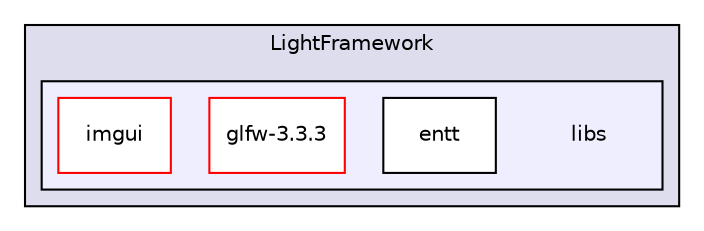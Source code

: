 digraph "LightFramework/libs" {
  compound=true
  node [ fontsize="10", fontname="Helvetica"];
  edge [ labelfontsize="10", labelfontname="Helvetica"];
  subgraph clusterdir_716e49fa855a37fd96e03f6cd14d01e0 {
    graph [ bgcolor="#ddddee", pencolor="black", label="LightFramework" fontname="Helvetica", fontsize="10", URL="dir_716e49fa855a37fd96e03f6cd14d01e0.html"]
  subgraph clusterdir_08ae183517679c3e3c3da29a0fc0b468 {
    graph [ bgcolor="#eeeeff", pencolor="black", label="" URL="dir_08ae183517679c3e3c3da29a0fc0b468.html"];
    dir_08ae183517679c3e3c3da29a0fc0b468 [shape=plaintext label="libs"];
    dir_bad2d2d0a688dd6eca03b106e2dfeed9 [shape=box label="entt" color="black" fillcolor="white" style="filled" URL="dir_bad2d2d0a688dd6eca03b106e2dfeed9.html"];
    dir_310b4c1b1eb1721520d1cae99e111eee [shape=box label="glfw-3.3.3" color="red" fillcolor="white" style="filled" URL="dir_310b4c1b1eb1721520d1cae99e111eee.html"];
    dir_e535154a3b344fe85953a25fa7ee2033 [shape=box label="imgui" color="red" fillcolor="white" style="filled" URL="dir_e535154a3b344fe85953a25fa7ee2033.html"];
  }
  }
}
